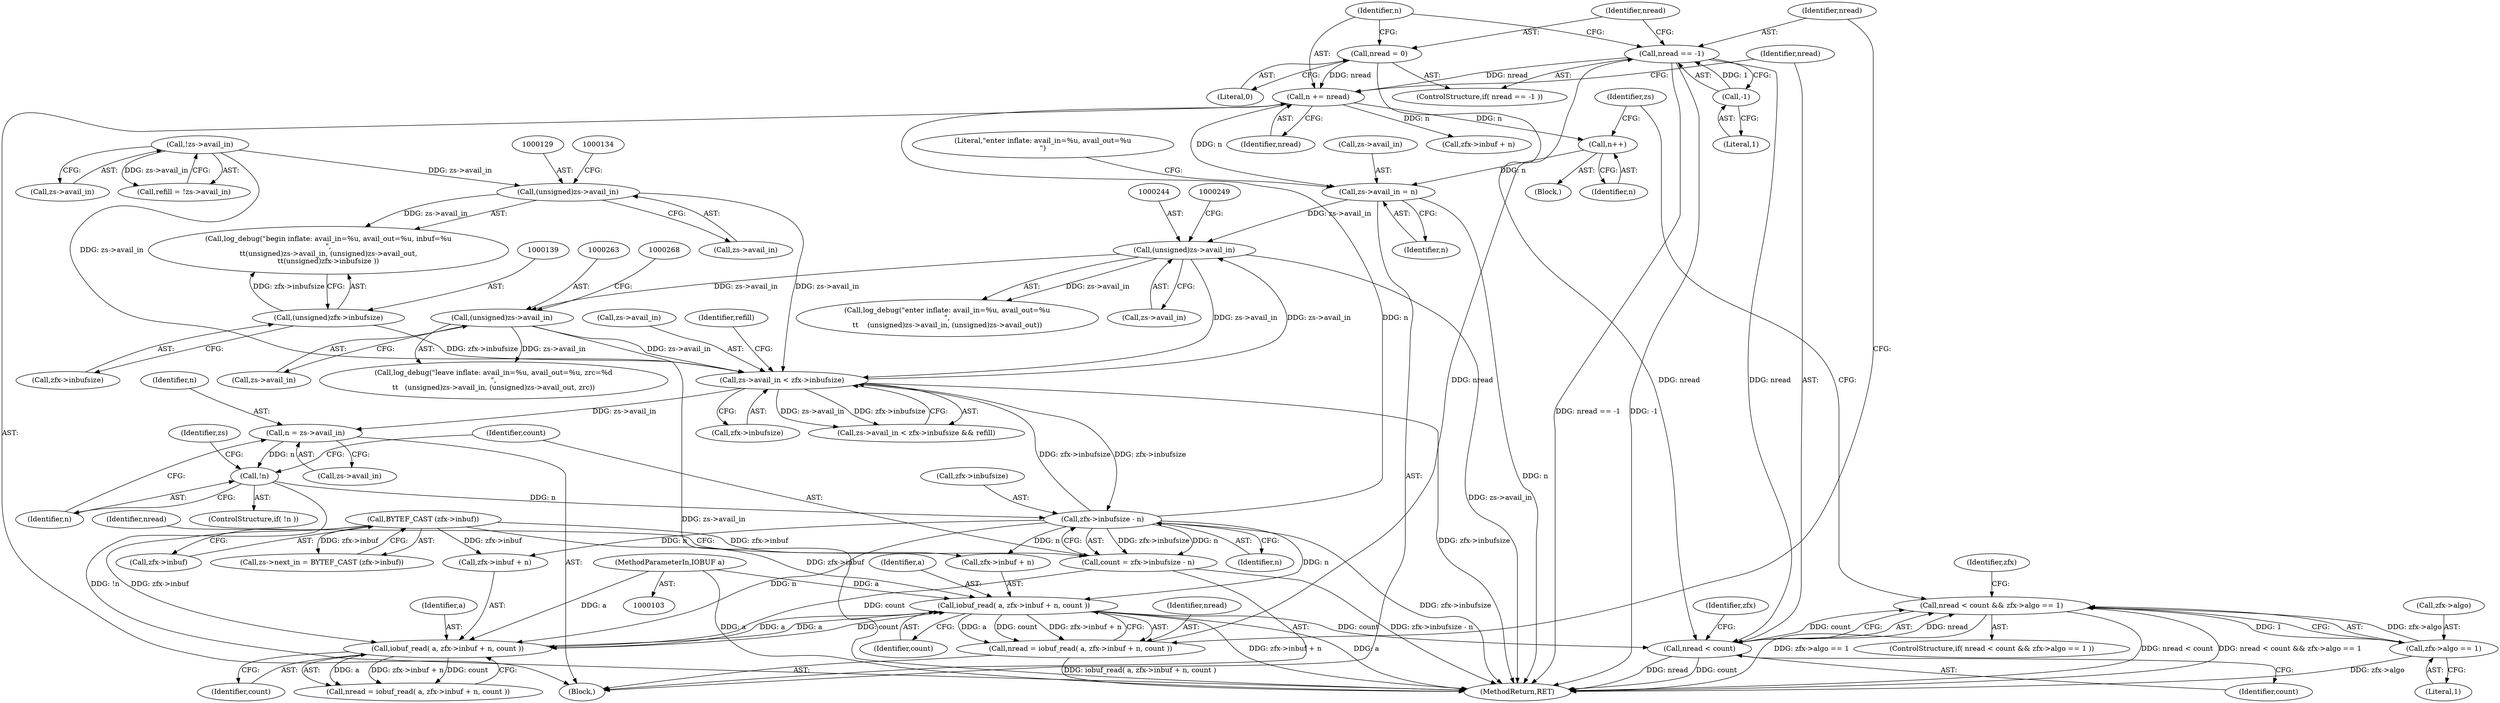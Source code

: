 digraph "0_gnupg_014b2103fcb12f261135e3954f26e9e07b39e342@API" {
"1000211" [label="(Call,nread < count && zfx->algo == 1)"];
"1000212" [label="(Call,nread < count)"];
"1000200" [label="(Call,nread == -1)"];
"1000189" [label="(Call,nread = iobuf_read( a, zfx->inbuf + n, count ))"];
"1000191" [label="(Call,iobuf_read( a, zfx->inbuf + n, count ))"];
"1000181" [label="(Call,iobuf_read( a, zfx->inbuf + n, count ))"];
"1000106" [label="(MethodParameterIn,IOBUF a)"];
"1000168" [label="(Call,BYTEF_CAST (zfx->inbuf))"];
"1000174" [label="(Call,zfx->inbufsize - n)"];
"1000147" [label="(Call,zs->avail_in < zfx->inbufsize)"];
"1000128" [label="(Call,(unsigned)zs->avail_in)"];
"1000120" [label="(Call,!zs->avail_in)"];
"1000243" [label="(Call,(unsigned)zs->avail_in)"];
"1000236" [label="(Call,zs->avail_in = n)"];
"1000234" [label="(Call,n++)"];
"1000207" [label="(Call,n += nread)"];
"1000204" [label="(Call,nread = 0)"];
"1000262" [label="(Call,(unsigned)zs->avail_in)"];
"1000138" [label="(Call,(unsigned)zfx->inbufsize)"];
"1000162" [label="(Call,!n)"];
"1000156" [label="(Call,n = zs->avail_in)"];
"1000172" [label="(Call,count = zfx->inbufsize - n)"];
"1000202" [label="(Call,-1)"];
"1000215" [label="(Call,zfx->algo == 1)"];
"1000157" [label="(Identifier,n)"];
"1000148" [label="(Call,zs->avail_in)"];
"1000179" [label="(Call,nread = iobuf_read( a, zfx->inbuf + n, count ))"];
"1000193" [label="(Call,zfx->inbuf + n)"];
"1000174" [label="(Call,zfx->inbufsize - n)"];
"1000235" [label="(Identifier,n)"];
"1000209" [label="(Identifier,nread)"];
"1000147" [label="(Call,zs->avail_in < zfx->inbufsize)"];
"1000208" [label="(Identifier,n)"];
"1000118" [label="(Call,refill = !zs->avail_in)"];
"1000173" [label="(Identifier,count)"];
"1000182" [label="(Identifier,a)"];
"1000190" [label="(Identifier,nread)"];
"1000223" [label="(Call,zfx->inbuf + n)"];
"1000162" [label="(Call,!n)"];
"1000126" [label="(Call,log_debug(\"begin inflate: avail_in=%u, avail_out=%u, inbuf=%u\n\",\n\t\t(unsigned)zs->avail_in, (unsigned)zs->avail_out,\n\t\t(unsigned)zfx->inbufsize ))"];
"1000138" [label="(Call,(unsigned)zfx->inbufsize)"];
"1000169" [label="(Call,zfx->inbuf)"];
"1000217" [label="(Identifier,zfx)"];
"1000260" [label="(Call,log_debug(\"leave inflate: avail_in=%u, avail_out=%u, zrc=%d\n\",\n\t\t   (unsigned)zs->avail_in, (unsigned)zs->avail_out, zrc))"];
"1000245" [label="(Call,zs->avail_in)"];
"1000204" [label="(Call,nread = 0)"];
"1000262" [label="(Call,(unsigned)zs->avail_in)"];
"1000161" [label="(ControlStructure,if( !n ))"];
"1000215" [label="(Call,zfx->algo == 1)"];
"1000181" [label="(Call,iobuf_read( a, zfx->inbuf + n, count ))"];
"1000212" [label="(Call,nread < count)"];
"1000191" [label="(Call,iobuf_read( a, zfx->inbuf + n, count ))"];
"1000225" [label="(Identifier,zfx)"];
"1000164" [label="(Call,zs->next_in = BYTEF_CAST (zfx->inbuf))"];
"1000237" [label="(Call,zs->avail_in)"];
"1000156" [label="(Call,n = zs->avail_in)"];
"1000203" [label="(Literal,1)"];
"1000192" [label="(Identifier,a)"];
"1000205" [label="(Identifier,nread)"];
"1000264" [label="(Call,zs->avail_in)"];
"1000140" [label="(Call,zfx->inbufsize)"];
"1000236" [label="(Call,zs->avail_in = n)"];
"1000158" [label="(Call,zs->avail_in)"];
"1000242" [label="(Literal,\"enter inflate: avail_in=%u, avail_out=%u\n\")"];
"1000202" [label="(Call,-1)"];
"1000155" [label="(Block,)"];
"1000210" [label="(ControlStructure,if( nread < count && zfx->algo == 1 ))"];
"1000154" [label="(Identifier,refill)"];
"1000130" [label="(Call,zs->avail_in)"];
"1000180" [label="(Identifier,nread)"];
"1000201" [label="(Identifier,nread)"];
"1000146" [label="(Call,zs->avail_in < zfx->inbufsize && refill)"];
"1000151" [label="(Call,zfx->inbufsize)"];
"1000214" [label="(Identifier,count)"];
"1000219" [label="(Literal,1)"];
"1000240" [label="(Identifier,n)"];
"1000243" [label="(Call,(unsigned)zs->avail_in)"];
"1000120" [label="(Call,!zs->avail_in)"];
"1000189" [label="(Call,nread = iobuf_read( a, zfx->inbuf + n, count ))"];
"1000198" [label="(Identifier,count)"];
"1000163" [label="(Identifier,n)"];
"1000238" [label="(Identifier,zs)"];
"1000121" [label="(Call,zs->avail_in)"];
"1000183" [label="(Call,zfx->inbuf + n)"];
"1000206" [label="(Literal,0)"];
"1000128" [label="(Call,(unsigned)zs->avail_in)"];
"1000211" [label="(Call,nread < count && zfx->algo == 1)"];
"1000106" [label="(MethodParameterIn,IOBUF a)"];
"1000241" [label="(Call,log_debug(\"enter inflate: avail_in=%u, avail_out=%u\n\",\n\t\t    (unsigned)zs->avail_in, (unsigned)zs->avail_out))"];
"1000166" [label="(Identifier,zs)"];
"1000329" [label="(MethodReturn,RET)"];
"1000213" [label="(Identifier,nread)"];
"1000172" [label="(Call,count = zfx->inbufsize - n)"];
"1000216" [label="(Call,zfx->algo)"];
"1000178" [label="(Identifier,n)"];
"1000199" [label="(ControlStructure,if( nread == -1 ))"];
"1000188" [label="(Identifier,count)"];
"1000234" [label="(Call,n++)"];
"1000200" [label="(Call,nread == -1)"];
"1000220" [label="(Block,)"];
"1000207" [label="(Call,n += nread)"];
"1000175" [label="(Call,zfx->inbufsize)"];
"1000168" [label="(Call,BYTEF_CAST (zfx->inbuf))"];
"1000211" -> "1000210"  [label="AST: "];
"1000211" -> "1000212"  [label="CFG: "];
"1000211" -> "1000215"  [label="CFG: "];
"1000212" -> "1000211"  [label="AST: "];
"1000215" -> "1000211"  [label="AST: "];
"1000225" -> "1000211"  [label="CFG: "];
"1000238" -> "1000211"  [label="CFG: "];
"1000211" -> "1000329"  [label="DDG: nread < count"];
"1000211" -> "1000329"  [label="DDG: nread < count && zfx->algo == 1"];
"1000211" -> "1000329"  [label="DDG: zfx->algo == 1"];
"1000212" -> "1000211"  [label="DDG: nread"];
"1000212" -> "1000211"  [label="DDG: count"];
"1000215" -> "1000211"  [label="DDG: zfx->algo"];
"1000215" -> "1000211"  [label="DDG: 1"];
"1000212" -> "1000214"  [label="CFG: "];
"1000213" -> "1000212"  [label="AST: "];
"1000214" -> "1000212"  [label="AST: "];
"1000217" -> "1000212"  [label="CFG: "];
"1000212" -> "1000329"  [label="DDG: count"];
"1000212" -> "1000329"  [label="DDG: nread"];
"1000200" -> "1000212"  [label="DDG: nread"];
"1000204" -> "1000212"  [label="DDG: nread"];
"1000191" -> "1000212"  [label="DDG: count"];
"1000200" -> "1000199"  [label="AST: "];
"1000200" -> "1000202"  [label="CFG: "];
"1000201" -> "1000200"  [label="AST: "];
"1000202" -> "1000200"  [label="AST: "];
"1000205" -> "1000200"  [label="CFG: "];
"1000208" -> "1000200"  [label="CFG: "];
"1000200" -> "1000329"  [label="DDG: nread == -1"];
"1000200" -> "1000329"  [label="DDG: -1"];
"1000189" -> "1000200"  [label="DDG: nread"];
"1000202" -> "1000200"  [label="DDG: 1"];
"1000200" -> "1000207"  [label="DDG: nread"];
"1000189" -> "1000155"  [label="AST: "];
"1000189" -> "1000191"  [label="CFG: "];
"1000190" -> "1000189"  [label="AST: "];
"1000191" -> "1000189"  [label="AST: "];
"1000201" -> "1000189"  [label="CFG: "];
"1000189" -> "1000329"  [label="DDG: iobuf_read( a, zfx->inbuf + n, count )"];
"1000191" -> "1000189"  [label="DDG: a"];
"1000191" -> "1000189"  [label="DDG: zfx->inbuf + n"];
"1000191" -> "1000189"  [label="DDG: count"];
"1000191" -> "1000198"  [label="CFG: "];
"1000192" -> "1000191"  [label="AST: "];
"1000193" -> "1000191"  [label="AST: "];
"1000198" -> "1000191"  [label="AST: "];
"1000191" -> "1000329"  [label="DDG: zfx->inbuf + n"];
"1000191" -> "1000329"  [label="DDG: a"];
"1000191" -> "1000181"  [label="DDG: a"];
"1000181" -> "1000191"  [label="DDG: a"];
"1000181" -> "1000191"  [label="DDG: count"];
"1000106" -> "1000191"  [label="DDG: a"];
"1000168" -> "1000191"  [label="DDG: zfx->inbuf"];
"1000174" -> "1000191"  [label="DDG: n"];
"1000181" -> "1000179"  [label="AST: "];
"1000181" -> "1000188"  [label="CFG: "];
"1000182" -> "1000181"  [label="AST: "];
"1000183" -> "1000181"  [label="AST: "];
"1000188" -> "1000181"  [label="AST: "];
"1000179" -> "1000181"  [label="CFG: "];
"1000181" -> "1000179"  [label="DDG: a"];
"1000181" -> "1000179"  [label="DDG: zfx->inbuf + n"];
"1000181" -> "1000179"  [label="DDG: count"];
"1000106" -> "1000181"  [label="DDG: a"];
"1000168" -> "1000181"  [label="DDG: zfx->inbuf"];
"1000174" -> "1000181"  [label="DDG: n"];
"1000172" -> "1000181"  [label="DDG: count"];
"1000106" -> "1000103"  [label="AST: "];
"1000106" -> "1000329"  [label="DDG: a"];
"1000168" -> "1000164"  [label="AST: "];
"1000168" -> "1000169"  [label="CFG: "];
"1000169" -> "1000168"  [label="AST: "];
"1000164" -> "1000168"  [label="CFG: "];
"1000168" -> "1000164"  [label="DDG: zfx->inbuf"];
"1000168" -> "1000183"  [label="DDG: zfx->inbuf"];
"1000168" -> "1000193"  [label="DDG: zfx->inbuf"];
"1000174" -> "1000172"  [label="AST: "];
"1000174" -> "1000178"  [label="CFG: "];
"1000175" -> "1000174"  [label="AST: "];
"1000178" -> "1000174"  [label="AST: "];
"1000172" -> "1000174"  [label="CFG: "];
"1000174" -> "1000329"  [label="DDG: zfx->inbufsize"];
"1000174" -> "1000147"  [label="DDG: zfx->inbufsize"];
"1000174" -> "1000172"  [label="DDG: zfx->inbufsize"];
"1000174" -> "1000172"  [label="DDG: n"];
"1000147" -> "1000174"  [label="DDG: zfx->inbufsize"];
"1000162" -> "1000174"  [label="DDG: n"];
"1000174" -> "1000183"  [label="DDG: n"];
"1000174" -> "1000193"  [label="DDG: n"];
"1000174" -> "1000207"  [label="DDG: n"];
"1000147" -> "1000146"  [label="AST: "];
"1000147" -> "1000151"  [label="CFG: "];
"1000148" -> "1000147"  [label="AST: "];
"1000151" -> "1000147"  [label="AST: "];
"1000154" -> "1000147"  [label="CFG: "];
"1000146" -> "1000147"  [label="CFG: "];
"1000147" -> "1000329"  [label="DDG: zfx->inbufsize"];
"1000147" -> "1000146"  [label="DDG: zs->avail_in"];
"1000147" -> "1000146"  [label="DDG: zfx->inbufsize"];
"1000128" -> "1000147"  [label="DDG: zs->avail_in"];
"1000243" -> "1000147"  [label="DDG: zs->avail_in"];
"1000262" -> "1000147"  [label="DDG: zs->avail_in"];
"1000120" -> "1000147"  [label="DDG: zs->avail_in"];
"1000138" -> "1000147"  [label="DDG: zfx->inbufsize"];
"1000147" -> "1000156"  [label="DDG: zs->avail_in"];
"1000147" -> "1000243"  [label="DDG: zs->avail_in"];
"1000128" -> "1000126"  [label="AST: "];
"1000128" -> "1000130"  [label="CFG: "];
"1000129" -> "1000128"  [label="AST: "];
"1000130" -> "1000128"  [label="AST: "];
"1000134" -> "1000128"  [label="CFG: "];
"1000128" -> "1000126"  [label="DDG: zs->avail_in"];
"1000120" -> "1000128"  [label="DDG: zs->avail_in"];
"1000120" -> "1000118"  [label="AST: "];
"1000120" -> "1000121"  [label="CFG: "];
"1000121" -> "1000120"  [label="AST: "];
"1000118" -> "1000120"  [label="CFG: "];
"1000120" -> "1000118"  [label="DDG: zs->avail_in"];
"1000243" -> "1000241"  [label="AST: "];
"1000243" -> "1000245"  [label="CFG: "];
"1000244" -> "1000243"  [label="AST: "];
"1000245" -> "1000243"  [label="AST: "];
"1000249" -> "1000243"  [label="CFG: "];
"1000243" -> "1000329"  [label="DDG: zs->avail_in"];
"1000243" -> "1000241"  [label="DDG: zs->avail_in"];
"1000236" -> "1000243"  [label="DDG: zs->avail_in"];
"1000243" -> "1000262"  [label="DDG: zs->avail_in"];
"1000236" -> "1000155"  [label="AST: "];
"1000236" -> "1000240"  [label="CFG: "];
"1000237" -> "1000236"  [label="AST: "];
"1000240" -> "1000236"  [label="AST: "];
"1000242" -> "1000236"  [label="CFG: "];
"1000236" -> "1000329"  [label="DDG: n"];
"1000234" -> "1000236"  [label="DDG: n"];
"1000207" -> "1000236"  [label="DDG: n"];
"1000234" -> "1000220"  [label="AST: "];
"1000234" -> "1000235"  [label="CFG: "];
"1000235" -> "1000234"  [label="AST: "];
"1000238" -> "1000234"  [label="CFG: "];
"1000207" -> "1000234"  [label="DDG: n"];
"1000207" -> "1000155"  [label="AST: "];
"1000207" -> "1000209"  [label="CFG: "];
"1000208" -> "1000207"  [label="AST: "];
"1000209" -> "1000207"  [label="AST: "];
"1000213" -> "1000207"  [label="CFG: "];
"1000204" -> "1000207"  [label="DDG: nread"];
"1000207" -> "1000223"  [label="DDG: n"];
"1000204" -> "1000199"  [label="AST: "];
"1000204" -> "1000206"  [label="CFG: "];
"1000205" -> "1000204"  [label="AST: "];
"1000206" -> "1000204"  [label="AST: "];
"1000208" -> "1000204"  [label="CFG: "];
"1000262" -> "1000260"  [label="AST: "];
"1000262" -> "1000264"  [label="CFG: "];
"1000263" -> "1000262"  [label="AST: "];
"1000264" -> "1000262"  [label="AST: "];
"1000268" -> "1000262"  [label="CFG: "];
"1000262" -> "1000329"  [label="DDG: zs->avail_in"];
"1000262" -> "1000260"  [label="DDG: zs->avail_in"];
"1000138" -> "1000126"  [label="AST: "];
"1000138" -> "1000140"  [label="CFG: "];
"1000139" -> "1000138"  [label="AST: "];
"1000140" -> "1000138"  [label="AST: "];
"1000126" -> "1000138"  [label="CFG: "];
"1000138" -> "1000126"  [label="DDG: zfx->inbufsize"];
"1000162" -> "1000161"  [label="AST: "];
"1000162" -> "1000163"  [label="CFG: "];
"1000163" -> "1000162"  [label="AST: "];
"1000166" -> "1000162"  [label="CFG: "];
"1000173" -> "1000162"  [label="CFG: "];
"1000162" -> "1000329"  [label="DDG: !n"];
"1000156" -> "1000162"  [label="DDG: n"];
"1000156" -> "1000155"  [label="AST: "];
"1000156" -> "1000158"  [label="CFG: "];
"1000157" -> "1000156"  [label="AST: "];
"1000158" -> "1000156"  [label="AST: "];
"1000163" -> "1000156"  [label="CFG: "];
"1000172" -> "1000155"  [label="AST: "];
"1000173" -> "1000172"  [label="AST: "];
"1000180" -> "1000172"  [label="CFG: "];
"1000172" -> "1000329"  [label="DDG: zfx->inbufsize - n"];
"1000202" -> "1000203"  [label="CFG: "];
"1000203" -> "1000202"  [label="AST: "];
"1000215" -> "1000219"  [label="CFG: "];
"1000216" -> "1000215"  [label="AST: "];
"1000219" -> "1000215"  [label="AST: "];
"1000215" -> "1000329"  [label="DDG: zfx->algo"];
}
